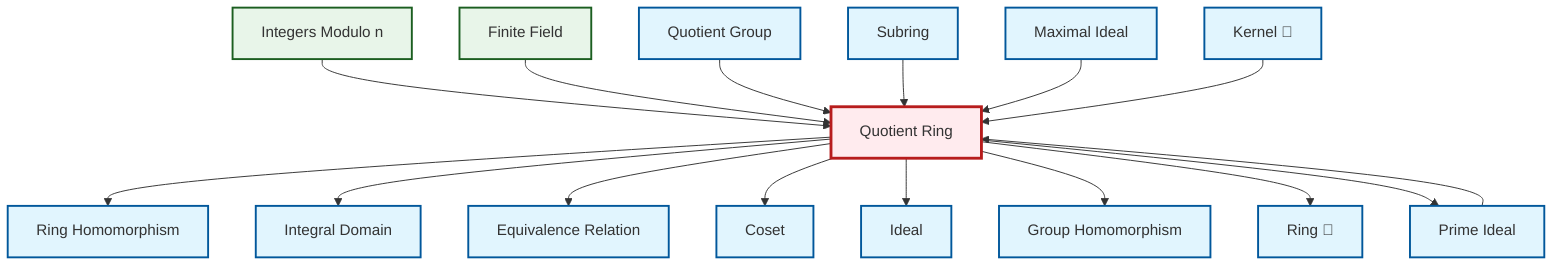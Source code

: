 graph TD
    classDef definition fill:#e1f5fe,stroke:#01579b,stroke-width:2px
    classDef theorem fill:#f3e5f5,stroke:#4a148c,stroke-width:2px
    classDef axiom fill:#fff3e0,stroke:#e65100,stroke-width:2px
    classDef example fill:#e8f5e9,stroke:#1b5e20,stroke-width:2px
    classDef current fill:#ffebee,stroke:#b71c1c,stroke-width:3px
    ex-quotient-integers-mod-n["Integers Modulo n"]:::example
    ex-finite-field["Finite Field"]:::example
    def-prime-ideal["Prime Ideal"]:::definition
    def-integral-domain["Integral Domain"]:::definition
    def-ring-homomorphism["Ring Homomorphism"]:::definition
    def-coset["Coset"]:::definition
    def-equivalence-relation["Equivalence Relation"]:::definition
    def-subring["Subring"]:::definition
    def-quotient-group["Quotient Group"]:::definition
    def-ideal["Ideal"]:::definition
    def-ring["Ring 📝"]:::definition
    def-quotient-ring["Quotient Ring"]:::definition
    def-maximal-ideal["Maximal Ideal"]:::definition
    def-homomorphism["Group Homomorphism"]:::definition
    def-kernel["Kernel 📝"]:::definition
    ex-quotient-integers-mod-n --> def-quotient-ring
    def-quotient-ring --> def-ring-homomorphism
    ex-finite-field --> def-quotient-ring
    def-quotient-ring --> def-integral-domain
    def-quotient-group --> def-quotient-ring
    def-quotient-ring --> def-equivalence-relation
    def-quotient-ring --> def-coset
    def-quotient-ring --> def-ideal
    def-quotient-ring --> def-homomorphism
    def-subring --> def-quotient-ring
    def-quotient-ring --> def-ring
    def-prime-ideal --> def-quotient-ring
    def-maximal-ideal --> def-quotient-ring
    def-kernel --> def-quotient-ring
    def-quotient-ring --> def-prime-ideal
    class def-quotient-ring current